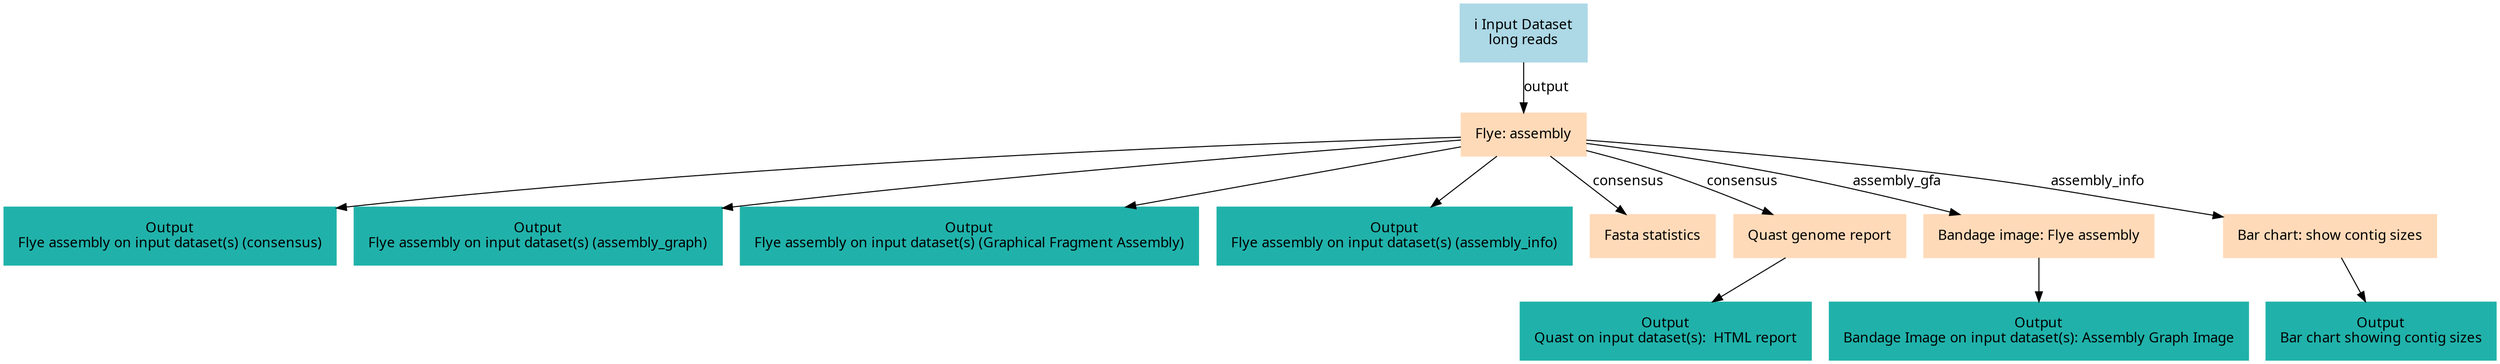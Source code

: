 digraph main {
  node [fontname="Atkinson Hyperlegible", shape=box, color=white,style=filled,color=peachpuff,margin="0.2,0.2"];
  edge [fontname="Atkinson Hyperlegible"];
  0[color=lightblue,label="ℹ️ Input Dataset\nlong reads"]
  1[label="Flye: assembly"]
  0 -> 1 [label="output"]
  k3960e31d7a9e400cbb21f6e47b75e649[color=lightseagreen,label="Output\nFlye assembly on input dataset(s) (consensus)"]
  1 -> k3960e31d7a9e400cbb21f6e47b75e649
  ke524f295a9574c91838cf8e98e809b6c[color=lightseagreen,label="Output\nFlye assembly on input dataset(s) (assembly_graph)"]
  1 -> ke524f295a9574c91838cf8e98e809b6c
  k48b854e2dd6e43458d0509abca6659da[color=lightseagreen,label="Output\nFlye assembly on input dataset(s) (Graphical Fragment Assembly)"]
  1 -> k48b854e2dd6e43458d0509abca6659da
  k8672c17271a7432c9679a8e37f36cf53[color=lightseagreen,label="Output\nFlye assembly on input dataset(s) (assembly_info)"]
  1 -> k8672c17271a7432c9679a8e37f36cf53
  2[label="Fasta statistics"]
  1 -> 2 [label="consensus"]
  3[label="Quast genome report"]
  1 -> 3 [label="consensus"]
  k17cdf8e08ad44570afae1861934fc678[color=lightseagreen,label="Output\nQuast on input dataset(s):  HTML report"]
  3 -> k17cdf8e08ad44570afae1861934fc678
  4[label="Bandage image: Flye assembly"]
  1 -> 4 [label="assembly_gfa"]
  ke66bd129146f48dc95b839a2a1ffb68d[color=lightseagreen,label="Output\nBandage Image on input dataset(s): Assembly Graph Image"]
  4 -> ke66bd129146f48dc95b839a2a1ffb68d
  5[label="Bar chart: show contig sizes"]
  1 -> 5 [label="assembly_info"]
  k6d0a4e23d6314e3789303d22fc91369b[color=lightseagreen,label="Output\nBar chart showing contig sizes"]
  5 -> k6d0a4e23d6314e3789303d22fc91369b
}